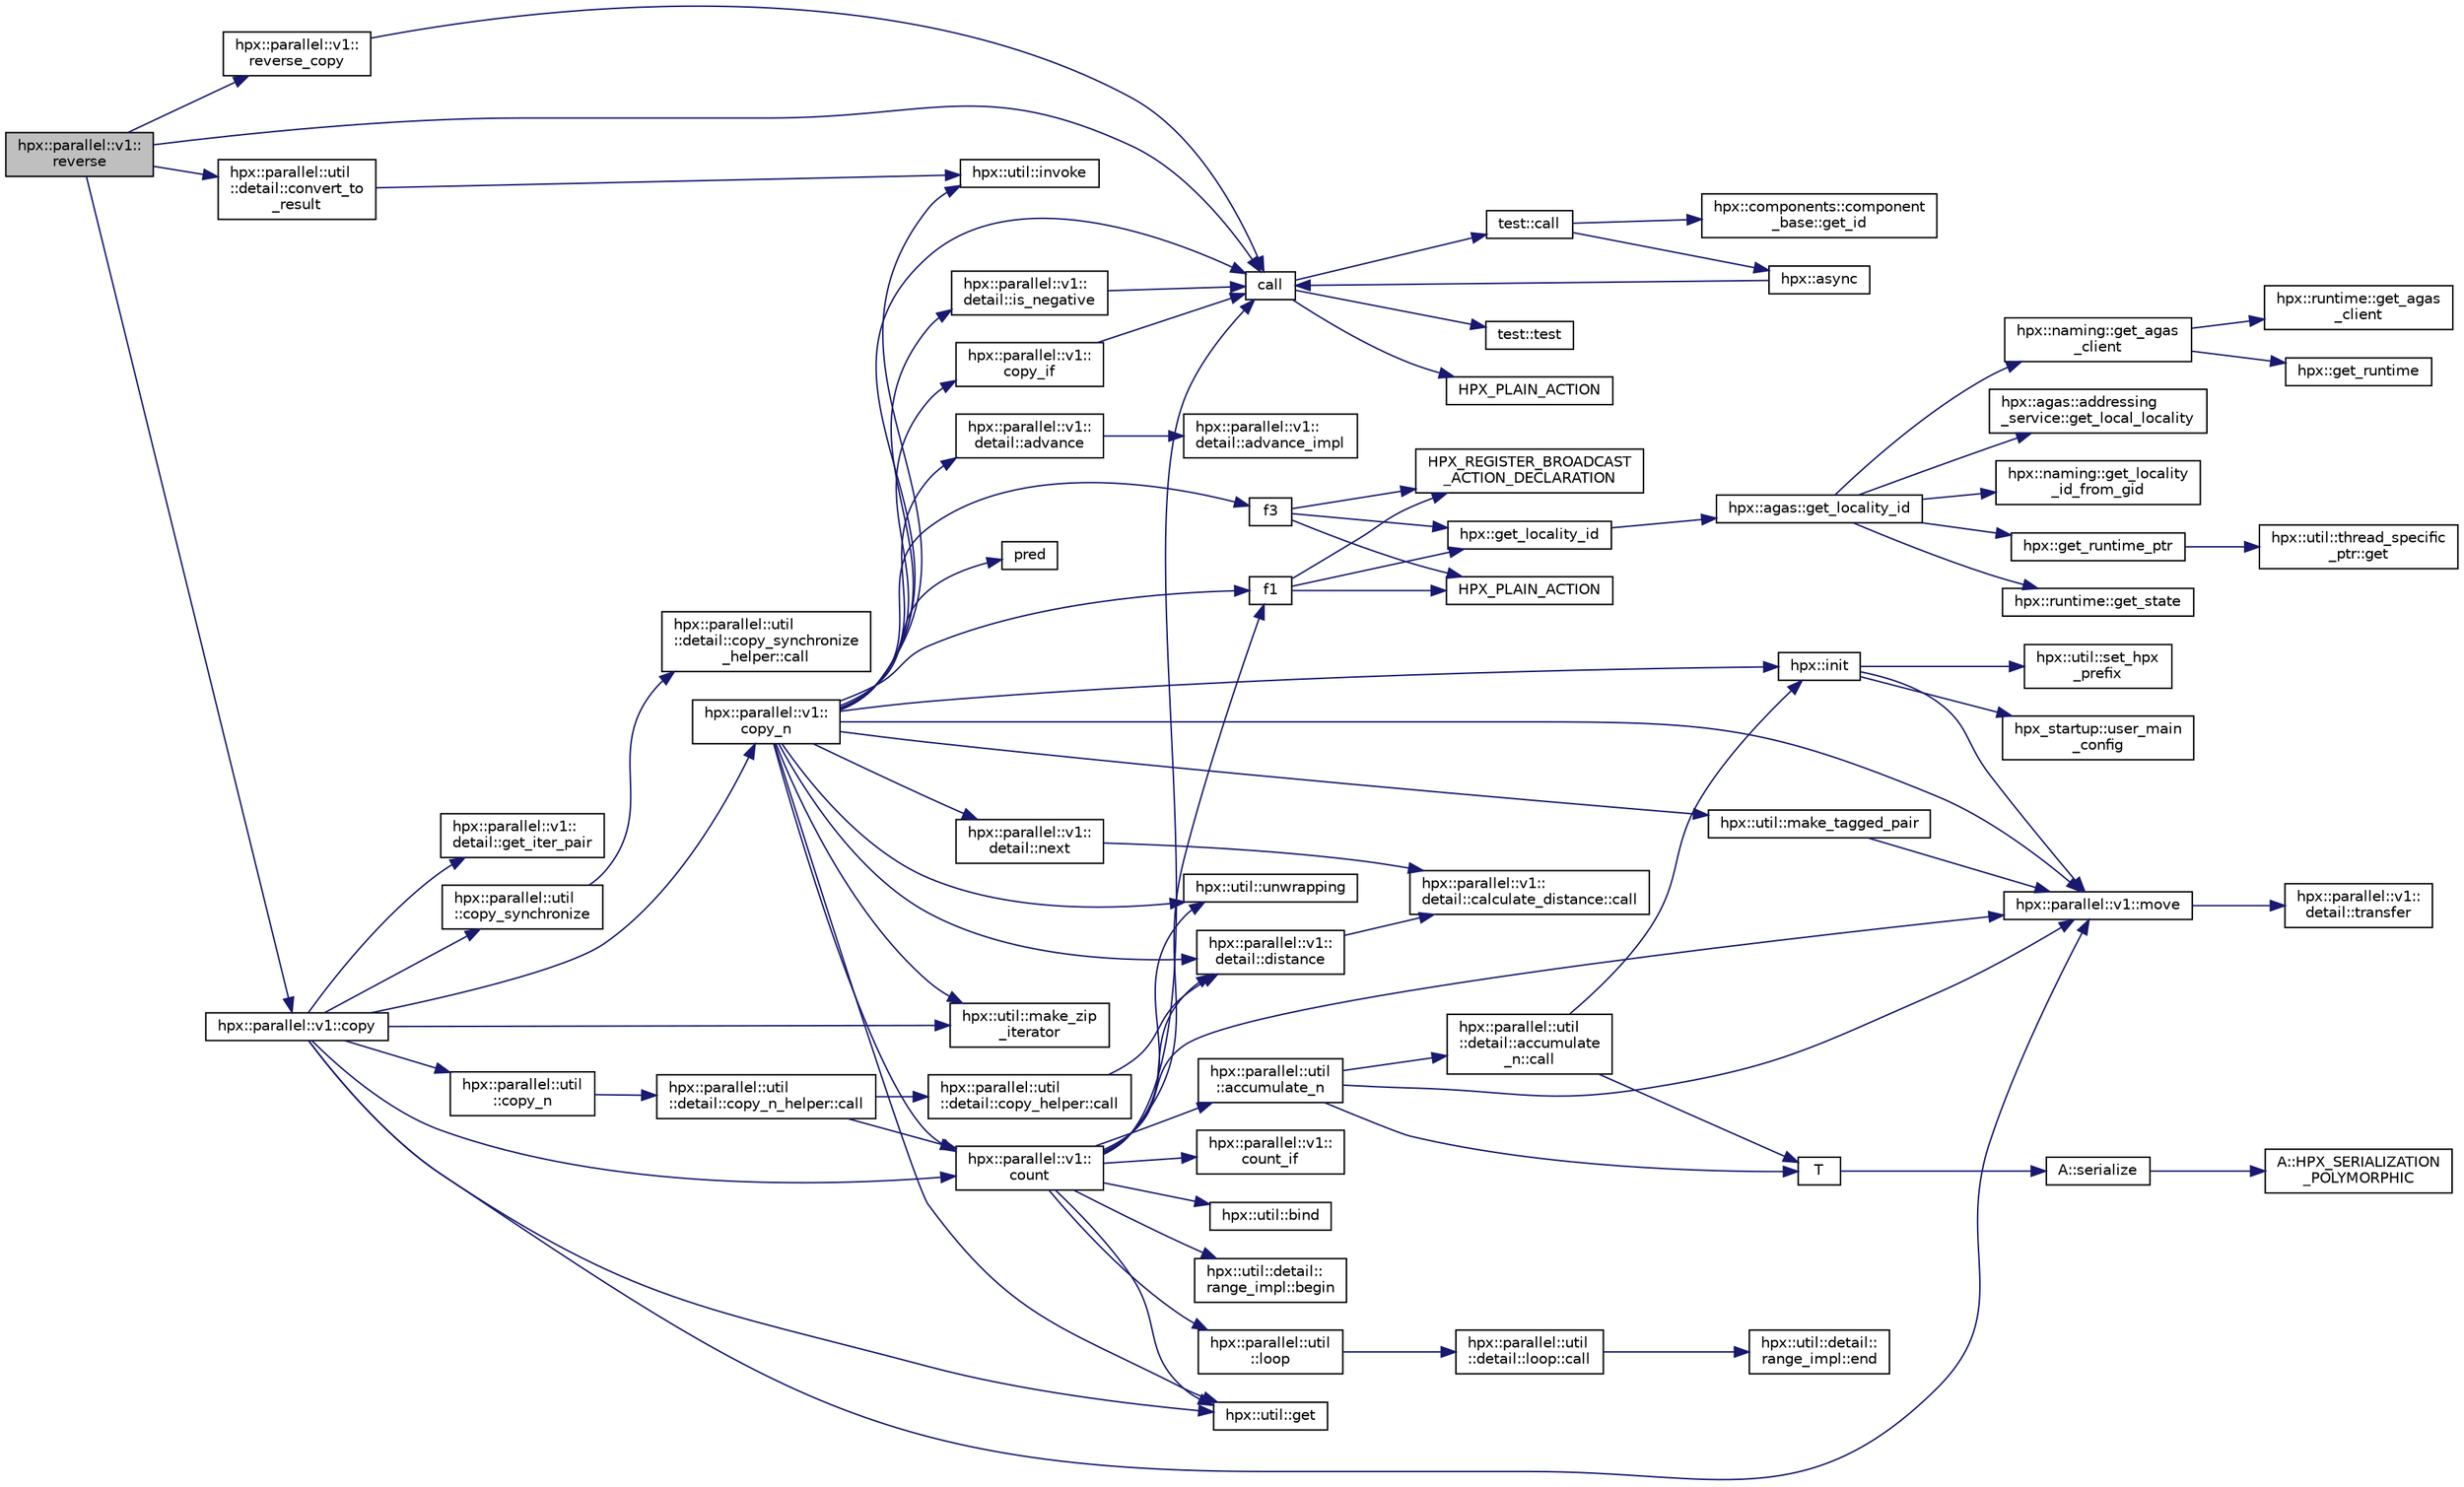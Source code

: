 digraph "hpx::parallel::v1::reverse"
{
  edge [fontname="Helvetica",fontsize="10",labelfontname="Helvetica",labelfontsize="10"];
  node [fontname="Helvetica",fontsize="10",shape=record];
  rankdir="LR";
  Node10220 [label="hpx::parallel::v1::\lreverse",height=0.2,width=0.4,color="black", fillcolor="grey75", style="filled", fontcolor="black"];
  Node10220 -> Node10221 [color="midnightblue",fontsize="10",style="solid",fontname="Helvetica"];
  Node10221 [label="call",height=0.2,width=0.4,color="black", fillcolor="white", style="filled",URL="$d2/d67/promise__1620_8cpp.html#a58357f0b82bc761e1d0b9091ed563a70"];
  Node10221 -> Node10222 [color="midnightblue",fontsize="10",style="solid",fontname="Helvetica"];
  Node10222 [label="test::test",height=0.2,width=0.4,color="black", fillcolor="white", style="filled",URL="$d8/d89/structtest.html#ab42d5ece712d716b04cb3f686f297a26"];
  Node10221 -> Node10223 [color="midnightblue",fontsize="10",style="solid",fontname="Helvetica"];
  Node10223 [label="HPX_PLAIN_ACTION",height=0.2,width=0.4,color="black", fillcolor="white", style="filled",URL="$d2/d67/promise__1620_8cpp.html#ab96aab827a4b1fcaf66cfe0ba83fef23"];
  Node10221 -> Node10224 [color="midnightblue",fontsize="10",style="solid",fontname="Helvetica"];
  Node10224 [label="test::call",height=0.2,width=0.4,color="black", fillcolor="white", style="filled",URL="$d8/d89/structtest.html#aeb29e7ed6518b9426ccf1344c52620ae"];
  Node10224 -> Node10225 [color="midnightblue",fontsize="10",style="solid",fontname="Helvetica"];
  Node10225 [label="hpx::async",height=0.2,width=0.4,color="black", fillcolor="white", style="filled",URL="$d8/d83/namespacehpx.html#acb7d8e37b73b823956ce144f9a57eaa4"];
  Node10225 -> Node10221 [color="midnightblue",fontsize="10",style="solid",fontname="Helvetica"];
  Node10224 -> Node10226 [color="midnightblue",fontsize="10",style="solid",fontname="Helvetica"];
  Node10226 [label="hpx::components::component\l_base::get_id",height=0.2,width=0.4,color="black", fillcolor="white", style="filled",URL="$d2/de6/classhpx_1_1components_1_1component__base.html#a4c8fd93514039bdf01c48d66d82b19cd"];
  Node10220 -> Node10227 [color="midnightblue",fontsize="10",style="solid",fontname="Helvetica"];
  Node10227 [label="hpx::parallel::v1::\lreverse_copy",height=0.2,width=0.4,color="black", fillcolor="white", style="filled",URL="$db/db9/namespacehpx_1_1parallel_1_1v1.html#aedd09ef40f3bfef90c556a9a8fc20c7c"];
  Node10227 -> Node10221 [color="midnightblue",fontsize="10",style="solid",fontname="Helvetica"];
  Node10220 -> Node10228 [color="midnightblue",fontsize="10",style="solid",fontname="Helvetica"];
  Node10228 [label="hpx::parallel::util\l::detail::convert_to\l_result",height=0.2,width=0.4,color="black", fillcolor="white", style="filled",URL="$db/d3e/namespacehpx_1_1parallel_1_1util_1_1detail.html#a638597f2ae0d53368cad30a6047f748e"];
  Node10228 -> Node10229 [color="midnightblue",fontsize="10",style="solid",fontname="Helvetica"];
  Node10229 [label="hpx::util::invoke",height=0.2,width=0.4,color="black", fillcolor="white", style="filled",URL="$df/dad/namespacehpx_1_1util.html#a9ed3f52b36e725e476dbf5099134ed3d"];
  Node10220 -> Node10230 [color="midnightblue",fontsize="10",style="solid",fontname="Helvetica"];
  Node10230 [label="hpx::parallel::v1::copy",height=0.2,width=0.4,color="black", fillcolor="white", style="filled",URL="$db/db9/namespacehpx_1_1parallel_1_1v1.html#a502f993845638113034b4a1629b7a3c7"];
  Node10230 -> Node10231 [color="midnightblue",fontsize="10",style="solid",fontname="Helvetica"];
  Node10231 [label="hpx::parallel::v1::\lcopy_n",height=0.2,width=0.4,color="black", fillcolor="white", style="filled",URL="$db/db9/namespacehpx_1_1parallel_1_1v1.html#a62b381b00123e950f7cd81ae9b16c4a6"];
  Node10231 -> Node10232 [color="midnightblue",fontsize="10",style="solid",fontname="Helvetica"];
  Node10232 [label="hpx::util::make_tagged_pair",height=0.2,width=0.4,color="black", fillcolor="white", style="filled",URL="$df/dad/namespacehpx_1_1util.html#afa71e8b7f4f559051a5ff14a508c543c"];
  Node10232 -> Node10233 [color="midnightblue",fontsize="10",style="solid",fontname="Helvetica"];
  Node10233 [label="hpx::parallel::v1::move",height=0.2,width=0.4,color="black", fillcolor="white", style="filled",URL="$db/db9/namespacehpx_1_1parallel_1_1v1.html#aa7c4ede081ce786c9d1eb1adff495cfc"];
  Node10233 -> Node10234 [color="midnightblue",fontsize="10",style="solid",fontname="Helvetica"];
  Node10234 [label="hpx::parallel::v1::\ldetail::transfer",height=0.2,width=0.4,color="black", fillcolor="white", style="filled",URL="$d2/ddd/namespacehpx_1_1parallel_1_1v1_1_1detail.html#ab1b56a05e1885ca7cc7ffa1804dd2f3c"];
  Node10231 -> Node10235 [color="midnightblue",fontsize="10",style="solid",fontname="Helvetica"];
  Node10235 [label="hpx::parallel::v1::\ldetail::is_negative",height=0.2,width=0.4,color="black", fillcolor="white", style="filled",URL="$d2/ddd/namespacehpx_1_1parallel_1_1v1_1_1detail.html#adf2e40fc4b20ad0fd442ee3118a4d527"];
  Node10235 -> Node10221 [color="midnightblue",fontsize="10",style="solid",fontname="Helvetica"];
  Node10231 -> Node10236 [color="midnightblue",fontsize="10",style="solid",fontname="Helvetica"];
  Node10236 [label="hpx::util::get",height=0.2,width=0.4,color="black", fillcolor="white", style="filled",URL="$df/dad/namespacehpx_1_1util.html#a5cbd3c41f03f4d4acaedaa4777e3cc02"];
  Node10231 -> Node10221 [color="midnightblue",fontsize="10",style="solid",fontname="Helvetica"];
  Node10231 -> Node10237 [color="midnightblue",fontsize="10",style="solid",fontname="Helvetica"];
  Node10237 [label="pred",height=0.2,width=0.4,color="black", fillcolor="white", style="filled",URL="$dc/d8b/cxx11__std__thread_8cpp.html#a31ff3168522b47b050989c5e07dd8408"];
  Node10231 -> Node10229 [color="midnightblue",fontsize="10",style="solid",fontname="Helvetica"];
  Node10231 -> Node10238 [color="midnightblue",fontsize="10",style="solid",fontname="Helvetica"];
  Node10238 [label="hpx::parallel::v1::\lcopy_if",height=0.2,width=0.4,color="black", fillcolor="white", style="filled",URL="$db/db9/namespacehpx_1_1parallel_1_1v1.html#a9a749519e8f71f886d23aecb6ceaaf8a"];
  Node10238 -> Node10221 [color="midnightblue",fontsize="10",style="solid",fontname="Helvetica"];
  Node10231 -> Node10239 [color="midnightblue",fontsize="10",style="solid",fontname="Helvetica"];
  Node10239 [label="hpx::parallel::v1::\lcount",height=0.2,width=0.4,color="black", fillcolor="white", style="filled",URL="$db/db9/namespacehpx_1_1parallel_1_1v1.html#a19d058114a2bd44801aab4176b188e23"];
  Node10239 -> Node10240 [color="midnightblue",fontsize="10",style="solid",fontname="Helvetica"];
  Node10240 [label="hpx::parallel::v1::\lcount_if",height=0.2,width=0.4,color="black", fillcolor="white", style="filled",URL="$db/db9/namespacehpx_1_1parallel_1_1v1.html#ad836ff017ec208c2d6388a9b47b05ce0"];
  Node10239 -> Node10241 [color="midnightblue",fontsize="10",style="solid",fontname="Helvetica"];
  Node10241 [label="f1",height=0.2,width=0.4,color="black", fillcolor="white", style="filled",URL="$d8/d8b/broadcast_8cpp.html#a1751fbd41f2529b84514a9dbd767959a"];
  Node10241 -> Node10242 [color="midnightblue",fontsize="10",style="solid",fontname="Helvetica"];
  Node10242 [label="hpx::get_locality_id",height=0.2,width=0.4,color="black", fillcolor="white", style="filled",URL="$d8/d83/namespacehpx.html#a158d7c54a657bb364c1704033010697b",tooltip="Return the number of the locality this function is being called from. "];
  Node10242 -> Node10243 [color="midnightblue",fontsize="10",style="solid",fontname="Helvetica"];
  Node10243 [label="hpx::agas::get_locality_id",height=0.2,width=0.4,color="black", fillcolor="white", style="filled",URL="$dc/d54/namespacehpx_1_1agas.html#a491cc2ddecdf0f1a9129900caa6a4d3e"];
  Node10243 -> Node10244 [color="midnightblue",fontsize="10",style="solid",fontname="Helvetica"];
  Node10244 [label="hpx::get_runtime_ptr",height=0.2,width=0.4,color="black", fillcolor="white", style="filled",URL="$d8/d83/namespacehpx.html#af29daf2bb3e01b4d6495a1742b6cce64"];
  Node10244 -> Node10245 [color="midnightblue",fontsize="10",style="solid",fontname="Helvetica"];
  Node10245 [label="hpx::util::thread_specific\l_ptr::get",height=0.2,width=0.4,color="black", fillcolor="white", style="filled",URL="$d4/d4c/structhpx_1_1util_1_1thread__specific__ptr.html#a3b27d8520710478aa41d1f74206bdba9"];
  Node10243 -> Node10246 [color="midnightblue",fontsize="10",style="solid",fontname="Helvetica"];
  Node10246 [label="hpx::runtime::get_state",height=0.2,width=0.4,color="black", fillcolor="white", style="filled",URL="$d0/d7b/classhpx_1_1runtime.html#ab405f80e060dac95d624520f38b0524c"];
  Node10243 -> Node10247 [color="midnightblue",fontsize="10",style="solid",fontname="Helvetica"];
  Node10247 [label="hpx::naming::get_agas\l_client",height=0.2,width=0.4,color="black", fillcolor="white", style="filled",URL="$d4/dc9/namespacehpx_1_1naming.html#a0408fffd5d34b620712a801b0ae3b032"];
  Node10247 -> Node10248 [color="midnightblue",fontsize="10",style="solid",fontname="Helvetica"];
  Node10248 [label="hpx::get_runtime",height=0.2,width=0.4,color="black", fillcolor="white", style="filled",URL="$d8/d83/namespacehpx.html#aef902cc6c7dd3b9fbadf34d1e850a070"];
  Node10247 -> Node10249 [color="midnightblue",fontsize="10",style="solid",fontname="Helvetica"];
  Node10249 [label="hpx::runtime::get_agas\l_client",height=0.2,width=0.4,color="black", fillcolor="white", style="filled",URL="$d0/d7b/classhpx_1_1runtime.html#aeb5dddd30d6b9861669af8ad44d1a96a"];
  Node10243 -> Node10250 [color="midnightblue",fontsize="10",style="solid",fontname="Helvetica"];
  Node10250 [label="hpx::agas::addressing\l_service::get_local_locality",height=0.2,width=0.4,color="black", fillcolor="white", style="filled",URL="$db/d58/structhpx_1_1agas_1_1addressing__service.html#ab52c19a37c2a7a006c6c15f90ad0539c"];
  Node10243 -> Node10251 [color="midnightblue",fontsize="10",style="solid",fontname="Helvetica"];
  Node10251 [label="hpx::naming::get_locality\l_id_from_gid",height=0.2,width=0.4,color="black", fillcolor="white", style="filled",URL="$d4/dc9/namespacehpx_1_1naming.html#a7fd43037784560bd04fda9b49e33529f"];
  Node10241 -> Node10252 [color="midnightblue",fontsize="10",style="solid",fontname="Helvetica"];
  Node10252 [label="HPX_PLAIN_ACTION",height=0.2,width=0.4,color="black", fillcolor="white", style="filled",URL="$d8/d8b/broadcast_8cpp.html#a19685a0394ce6a99351f7a679f6eeefc"];
  Node10241 -> Node10253 [color="midnightblue",fontsize="10",style="solid",fontname="Helvetica"];
  Node10253 [label="HPX_REGISTER_BROADCAST\l_ACTION_DECLARATION",height=0.2,width=0.4,color="black", fillcolor="white", style="filled",URL="$d7/d38/addressing__service_8cpp.html#a573d764d9cb34eec46a4bdffcf07875f"];
  Node10239 -> Node10254 [color="midnightblue",fontsize="10",style="solid",fontname="Helvetica"];
  Node10254 [label="hpx::parallel::util\l::loop",height=0.2,width=0.4,color="black", fillcolor="white", style="filled",URL="$df/dc6/namespacehpx_1_1parallel_1_1util.html#a3f434e00f42929aac85debb8c5782213"];
  Node10254 -> Node10255 [color="midnightblue",fontsize="10",style="solid",fontname="Helvetica"];
  Node10255 [label="hpx::parallel::util\l::detail::loop::call",height=0.2,width=0.4,color="black", fillcolor="white", style="filled",URL="$da/d06/structhpx_1_1parallel_1_1util_1_1detail_1_1loop.html#a5c5e8dbda782f09cdb7bc2509e3bf09e"];
  Node10255 -> Node10256 [color="midnightblue",fontsize="10",style="solid",fontname="Helvetica"];
  Node10256 [label="hpx::util::detail::\lrange_impl::end",height=0.2,width=0.4,color="black", fillcolor="white", style="filled",URL="$d4/d4a/namespacehpx_1_1util_1_1detail_1_1range__impl.html#afb2ea48b0902f52ee4d8b764807b4316"];
  Node10239 -> Node10257 [color="midnightblue",fontsize="10",style="solid",fontname="Helvetica"];
  Node10257 [label="hpx::util::bind",height=0.2,width=0.4,color="black", fillcolor="white", style="filled",URL="$df/dad/namespacehpx_1_1util.html#ad844caedf82a0173d6909d910c3e48c6"];
  Node10239 -> Node10233 [color="midnightblue",fontsize="10",style="solid",fontname="Helvetica"];
  Node10239 -> Node10236 [color="midnightblue",fontsize="10",style="solid",fontname="Helvetica"];
  Node10239 -> Node10221 [color="midnightblue",fontsize="10",style="solid",fontname="Helvetica"];
  Node10239 -> Node10258 [color="midnightblue",fontsize="10",style="solid",fontname="Helvetica"];
  Node10258 [label="hpx::parallel::v1::\ldetail::distance",height=0.2,width=0.4,color="black", fillcolor="white", style="filled",URL="$d2/ddd/namespacehpx_1_1parallel_1_1v1_1_1detail.html#a6bea3c6a5f470cad11f27ee6bab4a33f"];
  Node10258 -> Node10259 [color="midnightblue",fontsize="10",style="solid",fontname="Helvetica"];
  Node10259 [label="hpx::parallel::v1::\ldetail::calculate_distance::call",height=0.2,width=0.4,color="black", fillcolor="white", style="filled",URL="$db/dfa/structhpx_1_1parallel_1_1v1_1_1detail_1_1calculate__distance.html#a950a6627830a7d019ac0e734b0a447bf"];
  Node10239 -> Node10260 [color="midnightblue",fontsize="10",style="solid",fontname="Helvetica"];
  Node10260 [label="hpx::util::unwrapping",height=0.2,width=0.4,color="black", fillcolor="white", style="filled",URL="$df/dad/namespacehpx_1_1util.html#a7529d9ac687684c33403cdd1f9cef8e4"];
  Node10239 -> Node10261 [color="midnightblue",fontsize="10",style="solid",fontname="Helvetica"];
  Node10261 [label="hpx::parallel::util\l::accumulate_n",height=0.2,width=0.4,color="black", fillcolor="white", style="filled",URL="$df/dc6/namespacehpx_1_1parallel_1_1util.html#af19f9a2722f97c2247ea5d0dbb5e2d25"];
  Node10261 -> Node10262 [color="midnightblue",fontsize="10",style="solid",fontname="Helvetica"];
  Node10262 [label="hpx::parallel::util\l::detail::accumulate\l_n::call",height=0.2,width=0.4,color="black", fillcolor="white", style="filled",URL="$d8/d3b/structhpx_1_1parallel_1_1util_1_1detail_1_1accumulate__n.html#a765aceb8ab313fc92f7c4aaf70ccca8f"];
  Node10262 -> Node10263 [color="midnightblue",fontsize="10",style="solid",fontname="Helvetica"];
  Node10263 [label="hpx::init",height=0.2,width=0.4,color="black", fillcolor="white", style="filled",URL="$d8/d83/namespacehpx.html#a3c694ea960b47c56b33351ba16e3d76b",tooltip="Main entry point for launching the HPX runtime system. "];
  Node10263 -> Node10264 [color="midnightblue",fontsize="10",style="solid",fontname="Helvetica"];
  Node10264 [label="hpx::util::set_hpx\l_prefix",height=0.2,width=0.4,color="black", fillcolor="white", style="filled",URL="$df/dad/namespacehpx_1_1util.html#ae40a23c1ba0a48d9304dcf717a95793e"];
  Node10263 -> Node10265 [color="midnightblue",fontsize="10",style="solid",fontname="Helvetica"];
  Node10265 [label="hpx_startup::user_main\l_config",height=0.2,width=0.4,color="black", fillcolor="white", style="filled",URL="$d3/dd2/namespacehpx__startup.html#aaac571d88bd3912a4225a23eb3261637"];
  Node10263 -> Node10233 [color="midnightblue",fontsize="10",style="solid",fontname="Helvetica"];
  Node10262 -> Node10266 [color="midnightblue",fontsize="10",style="solid",fontname="Helvetica"];
  Node10266 [label="T",height=0.2,width=0.4,color="black", fillcolor="white", style="filled",URL="$db/d33/polymorphic__semiintrusive__template_8cpp.html#ad187658f9cb91c1312b39ae7e896f1ea"];
  Node10266 -> Node10267 [color="midnightblue",fontsize="10",style="solid",fontname="Helvetica"];
  Node10267 [label="A::serialize",height=0.2,width=0.4,color="black", fillcolor="white", style="filled",URL="$d7/da0/struct_a.html#a5f5c287cf471e274ed9dda0da1592212"];
  Node10267 -> Node10268 [color="midnightblue",fontsize="10",style="solid",fontname="Helvetica"];
  Node10268 [label="A::HPX_SERIALIZATION\l_POLYMORPHIC",height=0.2,width=0.4,color="black", fillcolor="white", style="filled",URL="$d7/da0/struct_a.html#ada978cc156cebbafddb1f3aa4c01918c"];
  Node10261 -> Node10233 [color="midnightblue",fontsize="10",style="solid",fontname="Helvetica"];
  Node10261 -> Node10266 [color="midnightblue",fontsize="10",style="solid",fontname="Helvetica"];
  Node10239 -> Node10269 [color="midnightblue",fontsize="10",style="solid",fontname="Helvetica"];
  Node10269 [label="hpx::util::detail::\lrange_impl::begin",height=0.2,width=0.4,color="black", fillcolor="white", style="filled",URL="$d4/d4a/namespacehpx_1_1util_1_1detail_1_1range__impl.html#a31e165df2b865cdd961f35ce938db41a"];
  Node10231 -> Node10258 [color="midnightblue",fontsize="10",style="solid",fontname="Helvetica"];
  Node10231 -> Node10263 [color="midnightblue",fontsize="10",style="solid",fontname="Helvetica"];
  Node10231 -> Node10270 [color="midnightblue",fontsize="10",style="solid",fontname="Helvetica"];
  Node10270 [label="hpx::util::make_zip\l_iterator",height=0.2,width=0.4,color="black", fillcolor="white", style="filled",URL="$df/dad/namespacehpx_1_1util.html#a2f68369b316e5699be2c81c04e3ee209"];
  Node10231 -> Node10241 [color="midnightblue",fontsize="10",style="solid",fontname="Helvetica"];
  Node10231 -> Node10271 [color="midnightblue",fontsize="10",style="solid",fontname="Helvetica"];
  Node10271 [label="f3",height=0.2,width=0.4,color="black", fillcolor="white", style="filled",URL="$d8/d8b/broadcast_8cpp.html#a9bac347cb7dd97427ecd2dd58525b646"];
  Node10271 -> Node10242 [color="midnightblue",fontsize="10",style="solid",fontname="Helvetica"];
  Node10271 -> Node10252 [color="midnightblue",fontsize="10",style="solid",fontname="Helvetica"];
  Node10271 -> Node10253 [color="midnightblue",fontsize="10",style="solid",fontname="Helvetica"];
  Node10231 -> Node10272 [color="midnightblue",fontsize="10",style="solid",fontname="Helvetica"];
  Node10272 [label="hpx::parallel::v1::\ldetail::next",height=0.2,width=0.4,color="black", fillcolor="white", style="filled",URL="$d2/ddd/namespacehpx_1_1parallel_1_1v1_1_1detail.html#a0a6696d8c17a32b8ebfaa496b9ab3332"];
  Node10272 -> Node10259 [color="midnightblue",fontsize="10",style="solid",fontname="Helvetica"];
  Node10231 -> Node10273 [color="midnightblue",fontsize="10",style="solid",fontname="Helvetica"];
  Node10273 [label="hpx::parallel::v1::\ldetail::advance",height=0.2,width=0.4,color="black", fillcolor="white", style="filled",URL="$d2/ddd/namespacehpx_1_1parallel_1_1v1_1_1detail.html#ad9fca7bce7b3e3c32302967ffc1fb4a4"];
  Node10273 -> Node10274 [color="midnightblue",fontsize="10",style="solid",fontname="Helvetica"];
  Node10274 [label="hpx::parallel::v1::\ldetail::advance_impl",height=0.2,width=0.4,color="black", fillcolor="white", style="filled",URL="$d2/ddd/namespacehpx_1_1parallel_1_1v1_1_1detail.html#ad4fa62ca115927187e4063b65ee5f317"];
  Node10231 -> Node10233 [color="midnightblue",fontsize="10",style="solid",fontname="Helvetica"];
  Node10231 -> Node10260 [color="midnightblue",fontsize="10",style="solid",fontname="Helvetica"];
  Node10230 -> Node10239 [color="midnightblue",fontsize="10",style="solid",fontname="Helvetica"];
  Node10230 -> Node10275 [color="midnightblue",fontsize="10",style="solid",fontname="Helvetica"];
  Node10275 [label="hpx::parallel::util\l::copy_n",height=0.2,width=0.4,color="black", fillcolor="white", style="filled",URL="$df/dc6/namespacehpx_1_1parallel_1_1util.html#ab30b19e9d50f04c88be6cb7408c82987"];
  Node10275 -> Node10276 [color="midnightblue",fontsize="10",style="solid",fontname="Helvetica"];
  Node10276 [label="hpx::parallel::util\l::detail::copy_n_helper::call",height=0.2,width=0.4,color="black", fillcolor="white", style="filled",URL="$de/d50/structhpx_1_1parallel_1_1util_1_1detail_1_1copy__n__helper.html#ae283ae8df16258386dd2aa4d58d4df8e"];
  Node10276 -> Node10239 [color="midnightblue",fontsize="10",style="solid",fontname="Helvetica"];
  Node10276 -> Node10277 [color="midnightblue",fontsize="10",style="solid",fontname="Helvetica"];
  Node10277 [label="hpx::parallel::util\l::detail::copy_helper::call",height=0.2,width=0.4,color="black", fillcolor="white", style="filled",URL="$db/d59/structhpx_1_1parallel_1_1util_1_1detail_1_1copy__helper.html#ac801832edc0b6a84595880bb4613cb60"];
  Node10277 -> Node10258 [color="midnightblue",fontsize="10",style="solid",fontname="Helvetica"];
  Node10230 -> Node10278 [color="midnightblue",fontsize="10",style="solid",fontname="Helvetica"];
  Node10278 [label="hpx::parallel::v1::\ldetail::get_iter_pair",height=0.2,width=0.4,color="black", fillcolor="white", style="filled",URL="$d2/ddd/namespacehpx_1_1parallel_1_1v1_1_1detail.html#ac4d3c2918035705998b9b049c5440119"];
  Node10230 -> Node10270 [color="midnightblue",fontsize="10",style="solid",fontname="Helvetica"];
  Node10230 -> Node10236 [color="midnightblue",fontsize="10",style="solid",fontname="Helvetica"];
  Node10230 -> Node10279 [color="midnightblue",fontsize="10",style="solid",fontname="Helvetica"];
  Node10279 [label="hpx::parallel::util\l::copy_synchronize",height=0.2,width=0.4,color="black", fillcolor="white", style="filled",URL="$df/dc6/namespacehpx_1_1parallel_1_1util.html#ad33c06f9b1fc663f33b9fb189390e71b"];
  Node10279 -> Node10280 [color="midnightblue",fontsize="10",style="solid",fontname="Helvetica"];
  Node10280 [label="hpx::parallel::util\l::detail::copy_synchronize\l_helper::call",height=0.2,width=0.4,color="black", fillcolor="white", style="filled",URL="$d7/d41/structhpx_1_1parallel_1_1util_1_1detail_1_1copy__synchronize__helper.html#a7c8e8c72844a8fd415b6b3517cc1a224"];
  Node10230 -> Node10233 [color="midnightblue",fontsize="10",style="solid",fontname="Helvetica"];
}
